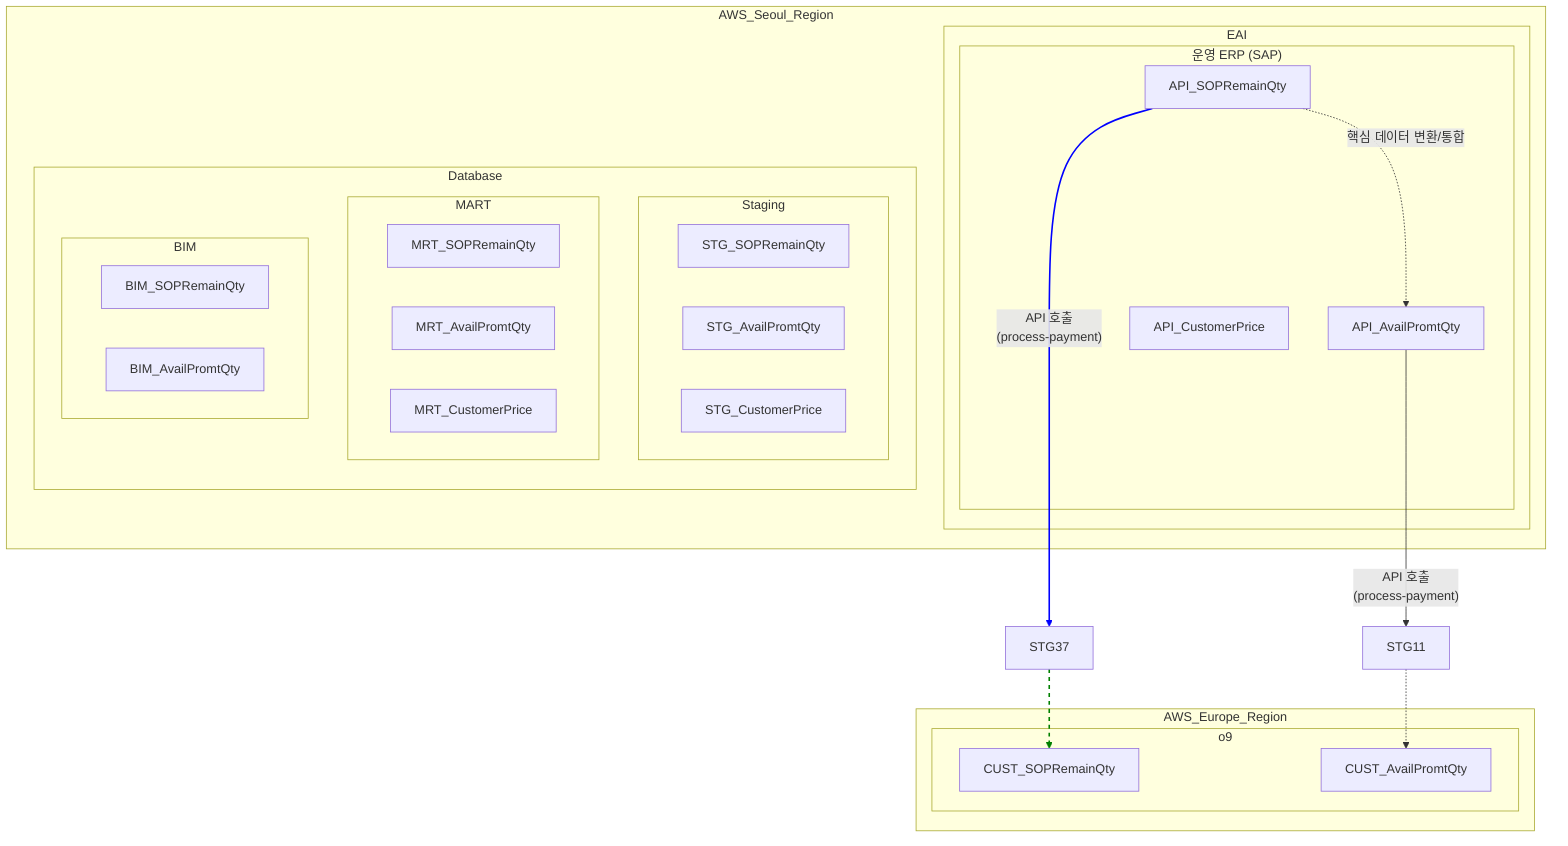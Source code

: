 graph TD
 
  %% 다이어그램
  subgraph subGraph6 ["AWS_Seoul_Region"]
    subgraph EAI ["EAI"]
      subgraph SAP ["운영 ERP (SAP)"]
        APC37["API_SOPRemainQty"]
        APC11["API_AvailPromtQty"]
        APC35["API_CustomerPrice"]
      end
    end
    subgraph Database ["Database"]
      direction TB
      subgraph Schema_Staging["Staging"]
        STGCP37["STG_SOPRemainQty"]
        STGCP11["STG_AvailPromtQty"]
        STGCP35["STG_CustomerPrice"]
      end
      subgraph Schema_MART ["MART"]
        MRTCP37["MRT_SOPRemainQty"]
        MRTCP11["MRT_AvailPromtQty"]
        MRTCP35["MRT_CustomerPrice"]
      end
      subgraph Schema_BIM ["BIM"]
        BIM37["BIM_SOPRemainQty"]
        BIM11["BIM_AvailPromtQty"]
        MRTCP35["MRT_CustomerPrice"]
      end
    end
  end
  subgraph subGraph8 ["AWS_Europe_Region"]
    subgraph o9 ["o9"]
      CUST37["CUST_SOPRemainQty"]
      CUST11["CUST_AvailPromtQty"]
    end
  end

  

  %% 스타일 0
  APC37 -- "API 호출<br>(process-payment)" --> STG37 -.-> CUST37
  APC11 -- "API 호출<br>(process-payment)" --> STG11 -.-> CUST11

  %% 스타일 1
  APC37 -. "핵심 데이터 변환/통합" .-> APC11
 


  %% 스타일 정의 (선택 사항)
  linkStyle 0 stroke:blue,stroke-width:2px;
  linkStyle 1 stroke:green,stroke-width:2px,stroke-dasharray: 5 5;